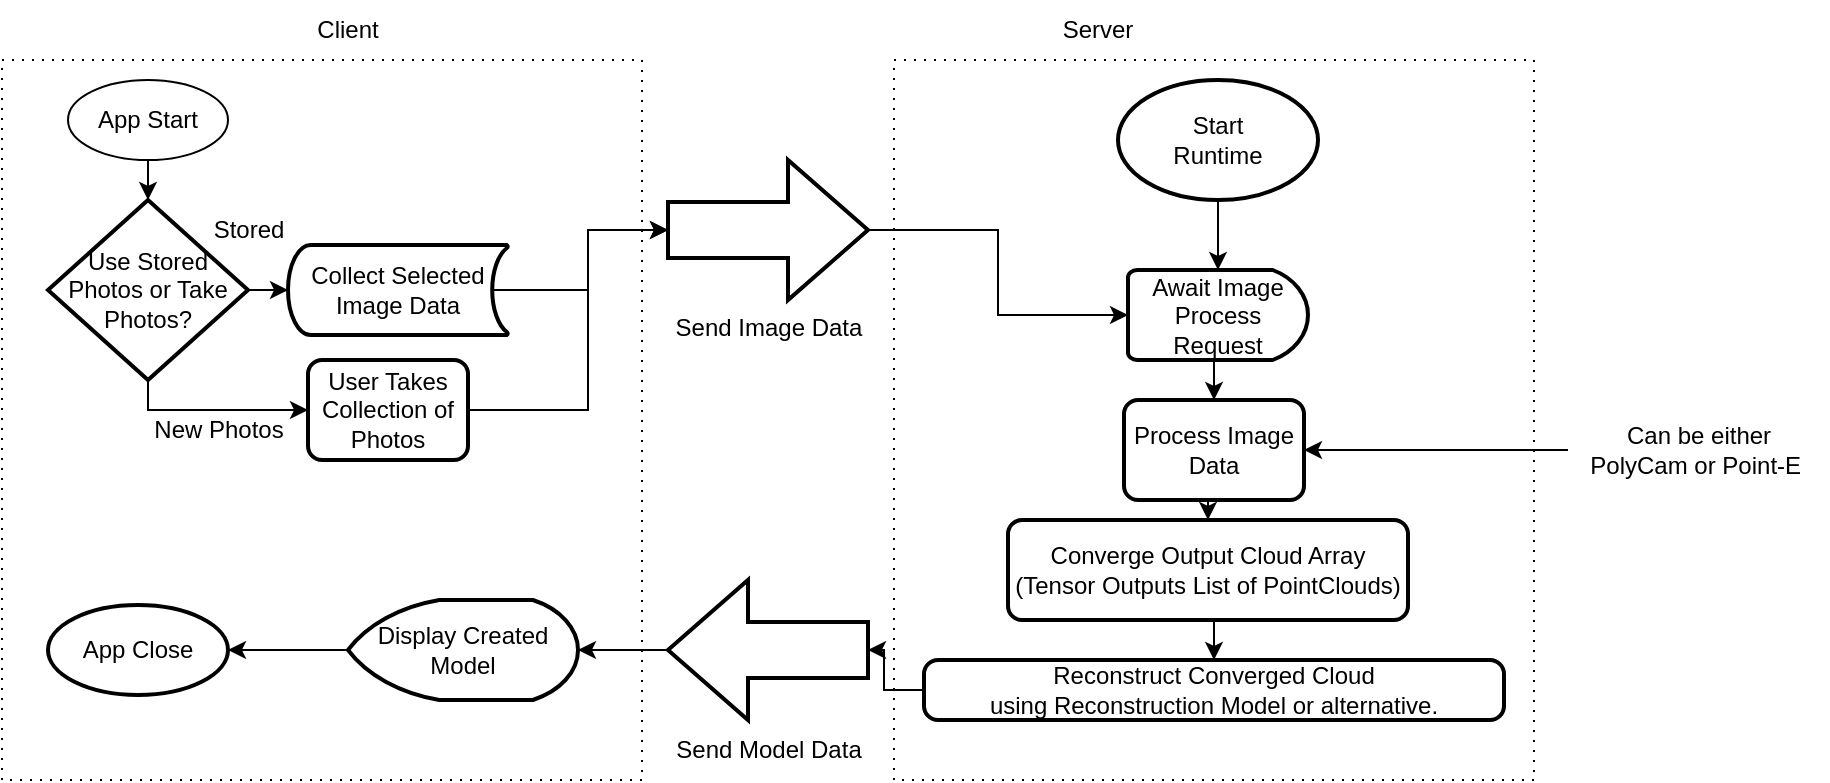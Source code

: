 <mxfile version="21.1.5" type="device">
  <diagram name="Page-1" id="ZAMkuluOigEo7hqp4cWt">
    <mxGraphModel dx="989" dy="521" grid="1" gridSize="10" guides="1" tooltips="1" connect="1" arrows="1" fold="1" page="1" pageScale="1" pageWidth="850" pageHeight="1100" math="0" shadow="0">
      <root>
        <mxCell id="0" />
        <mxCell id="1" parent="0" />
        <mxCell id="K0RdnpxUTgNLO1It-NFd-1" value="" style="rounded=0;whiteSpace=wrap;html=1;dashed=1;dashPattern=1 4;fillColor=none;" parent="1" vertex="1">
          <mxGeometry x="37" y="80" width="320" height="360" as="geometry" />
        </mxCell>
        <mxCell id="K0RdnpxUTgNLO1It-NFd-2" value="" style="rounded=0;whiteSpace=wrap;html=1;dashed=1;dashPattern=1 4;fillColor=none;" parent="1" vertex="1">
          <mxGeometry x="483" y="80" width="320" height="360" as="geometry" />
        </mxCell>
        <mxCell id="K0RdnpxUTgNLO1It-NFd-3" value="Client" style="text;html=1;strokeColor=none;fillColor=none;align=center;verticalAlign=middle;whiteSpace=wrap;rounded=0;" parent="1" vertex="1">
          <mxGeometry x="180" y="50" width="60" height="30" as="geometry" />
        </mxCell>
        <mxCell id="K0RdnpxUTgNLO1It-NFd-4" value="Server" style="text;html=1;strokeColor=none;fillColor=none;align=center;verticalAlign=middle;whiteSpace=wrap;rounded=0;" parent="1" vertex="1">
          <mxGeometry x="555" y="50" width="60" height="30" as="geometry" />
        </mxCell>
        <mxCell id="K0RdnpxUTgNLO1It-NFd-8" style="edgeStyle=orthogonalEdgeStyle;rounded=0;orthogonalLoop=1;jettySize=auto;html=1;exitX=0.5;exitY=1;exitDx=0;exitDy=0;entryX=0.5;entryY=0;entryDx=0;entryDy=0;entryPerimeter=0;" parent="1" source="K0RdnpxUTgNLO1It-NFd-5" target="K0RdnpxUTgNLO1It-NFd-7" edge="1">
          <mxGeometry relative="1" as="geometry" />
        </mxCell>
        <mxCell id="K0RdnpxUTgNLO1It-NFd-5" value="App Start" style="ellipse;whiteSpace=wrap;html=1;fillColor=none;" parent="1" vertex="1">
          <mxGeometry x="70" y="90" width="80" height="40" as="geometry" />
        </mxCell>
        <mxCell id="K0RdnpxUTgNLO1It-NFd-17" style="edgeStyle=orthogonalEdgeStyle;rounded=0;orthogonalLoop=1;jettySize=auto;html=1;exitX=1;exitY=0.5;exitDx=0;exitDy=0;entryX=0;entryY=0.5;entryDx=0;entryDy=0;entryPerimeter=0;" parent="1" source="K0RdnpxUTgNLO1It-NFd-6" target="K0RdnpxUTgNLO1It-NFd-9" edge="1">
          <mxGeometry relative="1" as="geometry">
            <Array as="points">
              <mxPoint x="330" y="255" />
              <mxPoint x="330" y="165" />
            </Array>
          </mxGeometry>
        </mxCell>
        <mxCell id="K0RdnpxUTgNLO1It-NFd-6" value="User Takes Collection of Photos" style="rounded=1;whiteSpace=wrap;html=1;absoluteArcSize=1;arcSize=14;strokeWidth=2;fillColor=none;" parent="1" vertex="1">
          <mxGeometry x="190" y="230" width="80" height="50" as="geometry" />
        </mxCell>
        <mxCell id="K0RdnpxUTgNLO1It-NFd-11" style="edgeStyle=orthogonalEdgeStyle;rounded=0;orthogonalLoop=1;jettySize=auto;html=1;exitX=1;exitY=0.5;exitDx=0;exitDy=0;exitPerimeter=0;entryX=0;entryY=0.5;entryDx=0;entryDy=0;entryPerimeter=0;" parent="1" source="K0RdnpxUTgNLO1It-NFd-7" target="K0RdnpxUTgNLO1It-NFd-10" edge="1">
          <mxGeometry relative="1" as="geometry" />
        </mxCell>
        <mxCell id="K0RdnpxUTgNLO1It-NFd-15" style="edgeStyle=orthogonalEdgeStyle;rounded=0;orthogonalLoop=1;jettySize=auto;html=1;exitX=0.5;exitY=1;exitDx=0;exitDy=0;exitPerimeter=0;entryX=0;entryY=0.5;entryDx=0;entryDy=0;" parent="1" source="K0RdnpxUTgNLO1It-NFd-7" target="K0RdnpxUTgNLO1It-NFd-6" edge="1">
          <mxGeometry relative="1" as="geometry">
            <Array as="points">
              <mxPoint x="110" y="255" />
            </Array>
          </mxGeometry>
        </mxCell>
        <mxCell id="K0RdnpxUTgNLO1It-NFd-7" value="Use Stored Photos or Take Photos?" style="strokeWidth=2;html=1;shape=mxgraph.flowchart.decision;whiteSpace=wrap;fillColor=none;" parent="1" vertex="1">
          <mxGeometry x="60" y="150" width="100" height="90" as="geometry" />
        </mxCell>
        <mxCell id="K0RdnpxUTgNLO1It-NFd-9" value="Send Image Data" style="verticalLabelPosition=bottom;verticalAlign=top;html=1;strokeWidth=2;shape=mxgraph.arrows2.arrow;dy=0.6;dx=40;notch=0;fillColor=none;" parent="1" vertex="1">
          <mxGeometry x="370" y="130" width="100" height="70" as="geometry" />
        </mxCell>
        <mxCell id="K0RdnpxUTgNLO1It-NFd-18" style="edgeStyle=orthogonalEdgeStyle;rounded=0;orthogonalLoop=1;jettySize=auto;html=1;exitX=0.93;exitY=0.5;exitDx=0;exitDy=0;exitPerimeter=0;" parent="1" source="K0RdnpxUTgNLO1It-NFd-10" target="K0RdnpxUTgNLO1It-NFd-9" edge="1">
          <mxGeometry relative="1" as="geometry" />
        </mxCell>
        <mxCell id="K0RdnpxUTgNLO1It-NFd-10" value="Collect Selected Image Data" style="strokeWidth=2;html=1;shape=mxgraph.flowchart.stored_data;whiteSpace=wrap;fillColor=none;" parent="1" vertex="1">
          <mxGeometry x="180" y="172.5" width="110" height="45" as="geometry" />
        </mxCell>
        <mxCell id="K0RdnpxUTgNLO1It-NFd-13" value="New Photos" style="text;html=1;align=center;verticalAlign=middle;resizable=0;points=[];autosize=1;strokeColor=none;fillColor=none;" parent="1" vertex="1">
          <mxGeometry x="100" y="250" width="90" height="30" as="geometry" />
        </mxCell>
        <mxCell id="K0RdnpxUTgNLO1It-NFd-16" value="Stored" style="text;html=1;align=center;verticalAlign=middle;resizable=0;points=[];autosize=1;strokeColor=none;fillColor=none;" parent="1" vertex="1">
          <mxGeometry x="130" y="150" width="60" height="30" as="geometry" />
        </mxCell>
        <mxCell id="K0RdnpxUTgNLO1It-NFd-27" style="edgeStyle=orthogonalEdgeStyle;rounded=0;orthogonalLoop=1;jettySize=auto;html=1;exitX=0.5;exitY=1;exitDx=0;exitDy=0;entryX=0.5;entryY=0;entryDx=0;entryDy=0;" parent="1" source="K0RdnpxUTgNLO1It-NFd-19" target="K0RdnpxUTgNLO1It-NFd-26" edge="1">
          <mxGeometry relative="1" as="geometry" />
        </mxCell>
        <mxCell id="vQGef9ZgRykIsHi9DmGE-6" style="edgeStyle=orthogonalEdgeStyle;rounded=0;orthogonalLoop=1;jettySize=auto;html=1;entryX=1;entryY=0.5;entryDx=0;entryDy=0;" edge="1" parent="1" source="vQGef9ZgRykIsHi9DmGE-4" target="K0RdnpxUTgNLO1It-NFd-19">
          <mxGeometry relative="1" as="geometry">
            <Array as="points" />
          </mxGeometry>
        </mxCell>
        <mxCell id="K0RdnpxUTgNLO1It-NFd-19" value="Process Image Data" style="rounded=1;whiteSpace=wrap;html=1;absoluteArcSize=1;arcSize=14;strokeWidth=2;fillColor=none;" parent="1" vertex="1">
          <mxGeometry x="598" y="250" width="90" height="50" as="geometry" />
        </mxCell>
        <mxCell id="K0RdnpxUTgNLO1It-NFd-24" style="edgeStyle=orthogonalEdgeStyle;rounded=0;orthogonalLoop=1;jettySize=auto;html=1;exitX=0.5;exitY=1;exitDx=0;exitDy=0;exitPerimeter=0;entryX=0.5;entryY=0;entryDx=0;entryDy=0;entryPerimeter=0;" parent="1" source="K0RdnpxUTgNLO1It-NFd-20" target="K0RdnpxUTgNLO1It-NFd-21" edge="1">
          <mxGeometry relative="1" as="geometry" />
        </mxCell>
        <mxCell id="K0RdnpxUTgNLO1It-NFd-20" value="Start&lt;br&gt;Runtime" style="strokeWidth=2;html=1;shape=mxgraph.flowchart.start_1;whiteSpace=wrap;fillColor=none;" parent="1" vertex="1">
          <mxGeometry x="595" y="90" width="100" height="60" as="geometry" />
        </mxCell>
        <mxCell id="K0RdnpxUTgNLO1It-NFd-25" style="edgeStyle=orthogonalEdgeStyle;rounded=0;orthogonalLoop=1;jettySize=auto;html=1;exitX=0.5;exitY=1;exitDx=0;exitDy=0;exitPerimeter=0;entryX=0.5;entryY=0;entryDx=0;entryDy=0;" parent="1" source="K0RdnpxUTgNLO1It-NFd-21" target="K0RdnpxUTgNLO1It-NFd-19" edge="1">
          <mxGeometry relative="1" as="geometry" />
        </mxCell>
        <mxCell id="K0RdnpxUTgNLO1It-NFd-21" value="Await Image Process Request" style="strokeWidth=2;html=1;shape=mxgraph.flowchart.delay;whiteSpace=wrap;fillColor=none;" parent="1" vertex="1">
          <mxGeometry x="600" y="185" width="90" height="45" as="geometry" />
        </mxCell>
        <mxCell id="K0RdnpxUTgNLO1It-NFd-22" value="" style="edgeStyle=orthogonalEdgeStyle;rounded=0;orthogonalLoop=1;jettySize=auto;html=1;" parent="1" source="K0RdnpxUTgNLO1It-NFd-9" target="K0RdnpxUTgNLO1It-NFd-21" edge="1">
          <mxGeometry relative="1" as="geometry" />
        </mxCell>
        <mxCell id="K0RdnpxUTgNLO1It-NFd-29" style="edgeStyle=orthogonalEdgeStyle;rounded=0;orthogonalLoop=1;jettySize=auto;html=1;exitX=0.5;exitY=1;exitDx=0;exitDy=0;entryX=0.5;entryY=0;entryDx=0;entryDy=0;" parent="1" source="K0RdnpxUTgNLO1It-NFd-26" target="K0RdnpxUTgNLO1It-NFd-28" edge="1">
          <mxGeometry relative="1" as="geometry" />
        </mxCell>
        <mxCell id="K0RdnpxUTgNLO1It-NFd-26" value="Converge Output Cloud Array (Tensor Outputs List of PointClouds)" style="rounded=1;whiteSpace=wrap;html=1;absoluteArcSize=1;arcSize=14;strokeWidth=2;fillColor=none;" parent="1" vertex="1">
          <mxGeometry x="540" y="310" width="200" height="50" as="geometry" />
        </mxCell>
        <mxCell id="K0RdnpxUTgNLO1It-NFd-33" style="edgeStyle=orthogonalEdgeStyle;rounded=0;orthogonalLoop=1;jettySize=auto;html=1;exitX=0;exitY=0.5;exitDx=0;exitDy=0;" parent="1" source="K0RdnpxUTgNLO1It-NFd-28" target="K0RdnpxUTgNLO1It-NFd-30" edge="1">
          <mxGeometry relative="1" as="geometry" />
        </mxCell>
        <mxCell id="K0RdnpxUTgNLO1It-NFd-28" value="Reconstruct Converged Cloud&lt;br&gt;using Reconstruction Model or alternative." style="rounded=1;whiteSpace=wrap;html=1;absoluteArcSize=1;arcSize=14;strokeWidth=2;fillColor=none;" parent="1" vertex="1">
          <mxGeometry x="498" y="380" width="290" height="30" as="geometry" />
        </mxCell>
        <mxCell id="K0RdnpxUTgNLO1It-NFd-37" style="edgeStyle=orthogonalEdgeStyle;rounded=0;orthogonalLoop=1;jettySize=auto;html=1;exitX=1;exitY=0.5;exitDx=0;exitDy=0;exitPerimeter=0;entryX=1;entryY=0.5;entryDx=0;entryDy=0;entryPerimeter=0;" parent="1" source="K0RdnpxUTgNLO1It-NFd-30" target="K0RdnpxUTgNLO1It-NFd-35" edge="1">
          <mxGeometry relative="1" as="geometry" />
        </mxCell>
        <mxCell id="K0RdnpxUTgNLO1It-NFd-30" value="" style="verticalLabelPosition=bottom;verticalAlign=top;html=1;strokeWidth=2;shape=mxgraph.arrows2.arrow;dy=0.6;dx=40;notch=0;fillColor=none;rotation=-180;" parent="1" vertex="1">
          <mxGeometry x="370" y="340" width="100" height="70" as="geometry" />
        </mxCell>
        <mxCell id="K0RdnpxUTgNLO1It-NFd-34" value="Send Model Data" style="text;html=1;align=center;verticalAlign=middle;resizable=0;points=[];autosize=1;strokeColor=none;fillColor=none;" parent="1" vertex="1">
          <mxGeometry x="360" y="410" width="120" height="30" as="geometry" />
        </mxCell>
        <mxCell id="K0RdnpxUTgNLO1It-NFd-39" style="edgeStyle=orthogonalEdgeStyle;rounded=0;orthogonalLoop=1;jettySize=auto;html=1;exitX=0;exitY=0.5;exitDx=0;exitDy=0;exitPerimeter=0;entryX=1;entryY=0.5;entryDx=0;entryDy=0;entryPerimeter=0;" parent="1" source="K0RdnpxUTgNLO1It-NFd-35" target="K0RdnpxUTgNLO1It-NFd-38" edge="1">
          <mxGeometry relative="1" as="geometry" />
        </mxCell>
        <mxCell id="K0RdnpxUTgNLO1It-NFd-35" value="Display Created Model" style="strokeWidth=2;html=1;shape=mxgraph.flowchart.display;whiteSpace=wrap;fillColor=none;" parent="1" vertex="1">
          <mxGeometry x="210" y="350" width="115" height="50" as="geometry" />
        </mxCell>
        <mxCell id="K0RdnpxUTgNLO1It-NFd-38" value="App Close" style="strokeWidth=2;html=1;shape=mxgraph.flowchart.start_1;whiteSpace=wrap;fillColor=none;" parent="1" vertex="1">
          <mxGeometry x="60" y="352.5" width="90" height="45" as="geometry" />
        </mxCell>
        <mxCell id="vQGef9ZgRykIsHi9DmGE-4" value="Can be either &lt;br&gt;PolyCam or Point-E&amp;nbsp;" style="text;html=1;align=center;verticalAlign=middle;resizable=0;points=[];autosize=1;strokeColor=none;fillColor=none;" vertex="1" parent="1">
          <mxGeometry x="820" y="255" width="130" height="40" as="geometry" />
        </mxCell>
      </root>
    </mxGraphModel>
  </diagram>
</mxfile>
